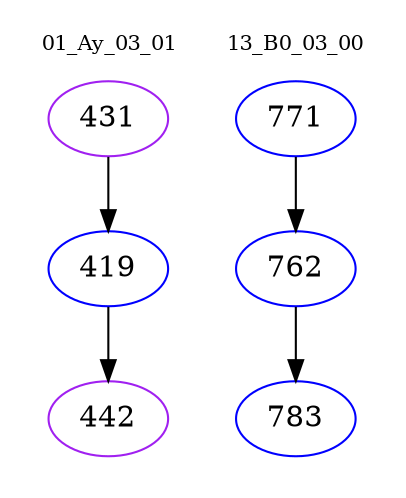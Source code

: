 digraph{
subgraph cluster_0 {
color = white
label = "01_Ay_03_01";
fontsize=10;
T0_431 [label="431", color="purple"]
T0_431 -> T0_419 [color="black"]
T0_419 [label="419", color="blue"]
T0_419 -> T0_442 [color="black"]
T0_442 [label="442", color="purple"]
}
subgraph cluster_1 {
color = white
label = "13_B0_03_00";
fontsize=10;
T1_771 [label="771", color="blue"]
T1_771 -> T1_762 [color="black"]
T1_762 [label="762", color="blue"]
T1_762 -> T1_783 [color="black"]
T1_783 [label="783", color="blue"]
}
}
